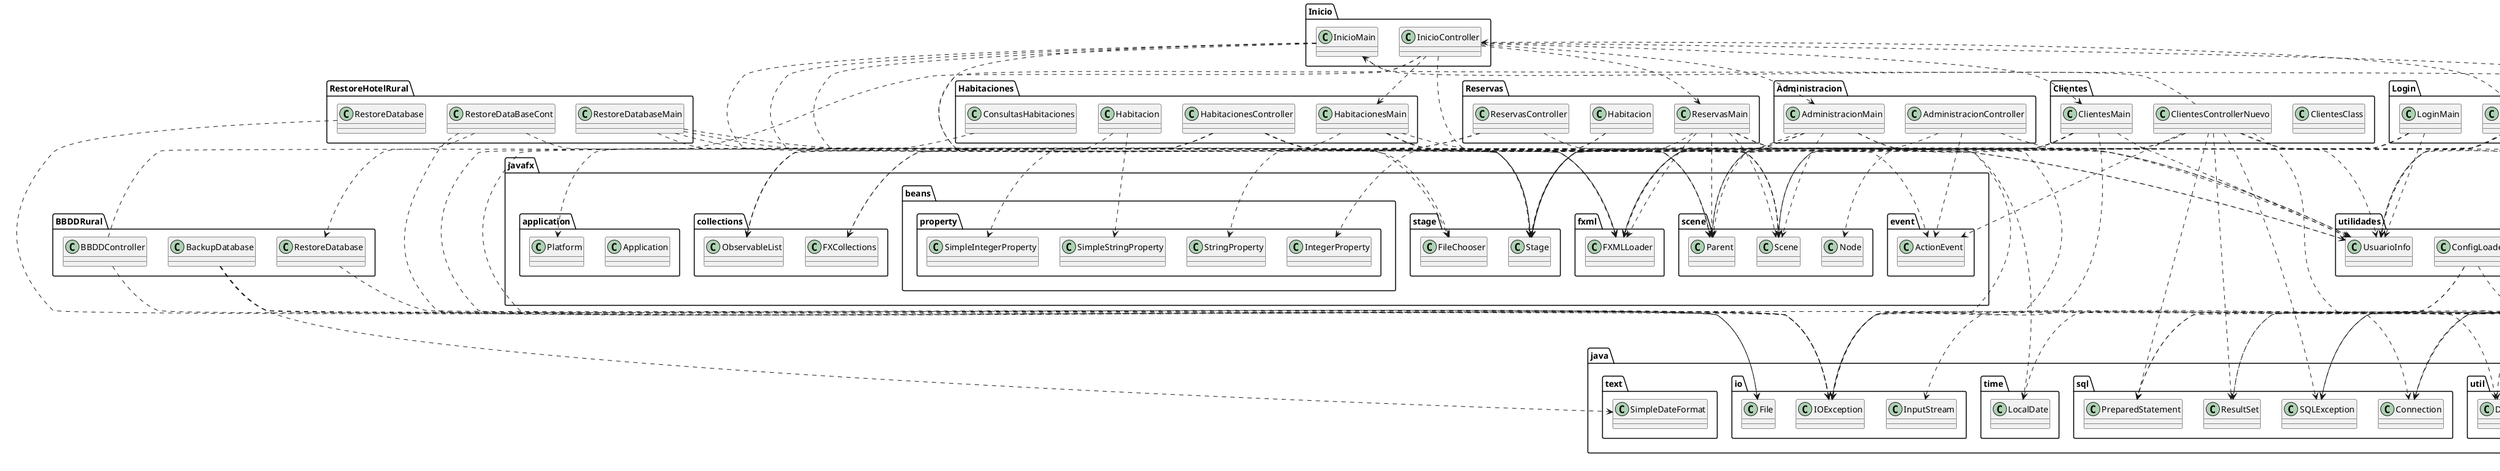@startuml
class Administracion.AdministracionController
class Administracion.AdministracionMain
class BBDDRural.BBDDController
class BBDDRural.BackupDatabase
class BBDDRural.RestoreDatabase
class Clientes.ClientesClass
class Clientes.ClientesControllerNuevo
class Clientes.ClientesMain
class Habitaciones.ConsultasHabitaciones
class Habitaciones.Habitacion
class Habitaciones.HabitacionesController
class Habitaciones.HabitacionesMain
class Inicio.InicioController
class Inicio.InicioMain
class Login.LoginController
class Login.LoginMain
class Reservas.Habitacion
class Reservas.ReservasController
class Reservas.ReservasMain
class RestoreHotelRural.RestoreDataBaseCont
class RestoreHotelRural.RestoreDatabase
class RestoreHotelRural.RestoreDatabaseMain
class Utilidades.HabitacionInfo
class Utilidades.MensajeError
class Utilidades.ReservaInfo
class com.zaxxer.hikari.HikariConfig
class com.zaxxer.hikari.HikariDataSource
class java.io.File
class java.io.IOException
class java.io.InputStream
class java.math.BigDecimal
class java.net.URL
class java.sql.Connection
class java.sql.PreparedStatement
class java.sql.ResultSet
class java.sql.SQLException
class java.text.SimpleDateFormat
class java.time.LocalDate
class java.util.ArrayList
class java.util.Date
class java.util.List
class java.util.Properties
class java.util.ResourceBundle
class javafx.application.Application
class javafx.application.Platform
class javafx.beans.property.IntegerProperty
class javafx.beans.property.SimpleIntegerProperty
class javafx.beans.property.SimpleStringProperty
class javafx.beans.property.StringProperty
class javafx.collections.FXCollections
class javafx.collections.ObservableList
class javafx.event.ActionEvent
class javafx.fxml.FXMLLoader
class javafx.scene.Node
class javafx.scene.Parent
class javafx.scene.Scene
class javafx.stage.FileChooser
class javafx.stage.Stage
class utilidades.BDUtilidades
class utilidades.ClienteInfo
class utilidades.ConfigLoader
class utilidades.DataSourceManager
class utilidades.UsuarioInfo
Administracion.AdministracionController ..> javafx.event.ActionEvent
Administracion.AdministracionController ..> javafx.stage.Stage
Administracion.AdministracionController ..> utilidades.UsuarioInfo
Administracion.AdministracionMain ..> java.io.IOException
Administracion.AdministracionMain ..> javafx.fxml.FXMLLoader
Administracion.AdministracionMain ..> javafx.scene.Parent
Administracion.AdministracionMain ..> javafx.scene.Scene
Administracion.AdministracionMain ..> javafx.stage.Stage
Administracion.AdministracionMain ..> utilidades.UsuarioInfo
BBDDRural.BBDDController ..> java.io.File
BBDDRural.BBDDController ..> javafx.stage.FileChooser
BBDDRural.BackupDatabase ..> java.io.File
BBDDRural.BackupDatabase ..> java.io.IOException
BBDDRural.BackupDatabase ..> java.text.SimpleDateFormat
BBDDRural.BackupDatabase ..> java.util.Date
BBDDRural.RestoreDatabase ..> java.io.IOException
Clientes.ClientesControllerNuevo ..> Inicio.InicioMain
Clientes.ClientesControllerNuevo ..> java.sql.Connection
Clientes.ClientesControllerNuevo ..> java.sql.PreparedStatement
Clientes.ClientesControllerNuevo ..> java.sql.ResultSet
Clientes.ClientesControllerNuevo ..> java.sql.SQLException
Clientes.ClientesControllerNuevo ..> javafx.event.ActionEvent
Clientes.ClientesControllerNuevo ..> javafx.scene.Node
Clientes.ClientesControllerNuevo ..> javafx.stage.Stage
Clientes.ClientesControllerNuevo ..> utilidades.DataSourceManager
Clientes.ClientesControllerNuevo ..> utilidades.UsuarioInfo
Clientes.ClientesMain ..> java.io.IOException
Clientes.ClientesMain ..> javafx.fxml.FXMLLoader
Clientes.ClientesMain ..> javafx.scene.Parent
Clientes.ClientesMain ..> javafx.scene.Scene
Clientes.ClientesMain ..> javafx.stage.Stage
Clientes.ClientesMain ..> utilidades.UsuarioInfo
Habitaciones.ConsultasHabitaciones ..> javafx.collections.ObservableList
Habitaciones.Habitacion ..> javafx.beans.property.SimpleIntegerProperty
Habitaciones.Habitacion ..> javafx.beans.property.SimpleStringProperty
Habitaciones.HabitacionesController ..> java.io.IOException
Habitaciones.HabitacionesController ..> javafx.collections.FXCollections
Habitaciones.HabitacionesController ..> javafx.collections.ObservableList
Habitaciones.HabitacionesController ..> javafx.fxml.FXMLLoader
Habitaciones.HabitacionesController ..> javafx.scene.Parent
Habitaciones.HabitacionesController ..> javafx.scene.Scene
Habitaciones.HabitacionesController ..> javafx.stage.Stage
Habitaciones.HabitacionesController ..> utilidades.UsuarioInfo
Habitaciones.HabitacionesMain ..> java.io.IOException
Habitaciones.HabitacionesMain ..> javafx.fxml.FXMLLoader
Habitaciones.HabitacionesMain ..> javafx.scene.Parent
Habitaciones.HabitacionesMain ..> javafx.scene.Scene
Habitaciones.HabitacionesMain ..> javafx.stage.Stage
Habitaciones.HabitacionesMain ..> utilidades.UsuarioInfo
Inicio.InicioController ..> Administracion.AdministracionMain
Inicio.InicioController ..> Clientes.ClientesMain
Inicio.InicioController ..> Habitaciones.HabitacionesMain
Inicio.InicioController ..> Reservas.ReservasMain
Inicio.InicioController ..> javafx.application.Platform
Inicio.InicioController ..> javafx.event.ActionEvent
Inicio.InicioController ..> javafx.stage.Stage
Inicio.InicioController ..> utilidades.UsuarioInfo
Inicio.InicioMain ..> javafx.fxml.FXMLLoader
Inicio.InicioMain ..> javafx.scene.Parent
Inicio.InicioMain ..> javafx.scene.Scene
Inicio.InicioMain ..> javafx.stage.Stage
Inicio.InicioMain ..> utilidades.UsuarioInfo
Login.LoginController ..> Inicio.InicioController
Login.LoginController ..> java.io.IOException
Login.LoginController ..> java.net.URL
Login.LoginController ..> java.sql.Connection
Login.LoginController ..> java.sql.PreparedStatement
Login.LoginController ..> java.sql.ResultSet
Login.LoginController ..> java.sql.SQLException
Login.LoginController ..> java.util.ResourceBundle
Login.LoginController ..> javafx.fxml.FXMLLoader
Login.LoginController ..> javafx.scene.Parent
Login.LoginController ..> javafx.scene.Scene
Login.LoginController ..> javafx.stage.Stage
Login.LoginController ..> utilidades.DataSourceManager
Login.LoginController ..> utilidades.UsuarioInfo
Login.LoginMain ..> javafx.fxml.FXMLLoader
Login.LoginMain ..> javafx.scene.Parent
Login.LoginMain ..> javafx.scene.Scene
Login.LoginMain ..> javafx.stage.Stage
Login.LoginMain ..> utilidades.UsuarioInfo
Reservas.Habitacion ..> javafx.beans.property.IntegerProperty
Reservas.Habitacion ..> javafx.beans.property.StringProperty
Reservas.ReservasController ..> java.time.LocalDate
Reservas.ReservasController ..> javafx.collections.FXCollections
Reservas.ReservasController ..> javafx.collections.ObservableList
Reservas.ReservasMain ..> java.io.IOException
Reservas.ReservasMain ..> javafx.fxml.FXMLLoader
Reservas.ReservasMain ..> javafx.scene.Parent
Reservas.ReservasMain ..> javafx.scene.Scene
Reservas.ReservasMain ..> javafx.stage.Stage
Reservas.ReservasMain ..> utilidades.UsuarioInfo
RestoreHotelRural.RestoreDataBaseCont ..> BBDDRural.RestoreDatabase
RestoreHotelRural.RestoreDataBaseCont ..> java.io.File
RestoreHotelRural.RestoreDataBaseCont ..> javafx.stage.FileChooser
RestoreHotelRural.RestoreDatabase ..> java.io.IOException
RestoreHotelRural.RestoreDatabaseMain ..> javafx.fxml.FXMLLoader
RestoreHotelRural.RestoreDatabaseMain ..> javafx.scene.Parent
RestoreHotelRural.RestoreDatabaseMain ..> javafx.scene.Scene
RestoreHotelRural.RestoreDatabaseMain ..> javafx.stage.Stage
Utilidades.ReservaInfo ..> java.math.BigDecimal
Utilidades.ReservaInfo ..> java.util.Date
utilidades.BDUtilidades ..> Utilidades.HabitacionInfo
utilidades.BDUtilidades ..> Utilidades.MensajeError
utilidades.BDUtilidades ..> Utilidades.ReservaInfo
utilidades.BDUtilidades ..> java.math.BigDecimal
utilidades.BDUtilidades ..> java.sql.Connection
utilidades.BDUtilidades ..> java.sql.PreparedStatement
utilidades.BDUtilidades ..> java.sql.ResultSet
utilidades.BDUtilidades ..> java.sql.SQLException
utilidades.BDUtilidades ..> java.time.LocalDate
utilidades.BDUtilidades ..> java.util.ArrayList
utilidades.BDUtilidades ..> java.util.List
utilidades.BDUtilidades ..> java.util.Properties
utilidades.ConfigLoader ..> java.io.IOException
utilidades.ConfigLoader ..> java.io.InputStream
utilidades.ConfigLoader ..> java.util.Properties
utilidades.DataSourceManager ..> com.zaxxer.hikari.HikariConfig
utilidades.DataSourceManager ..> com.zaxxer.hikari.HikariDataSource
utilidades.DataSourceManager ..> java.sql.Connection
utilidades.DataSourceManager ..> java.sql.SQLException
utilidades.DataSourceManager ..> java.util.Properties
@enduml